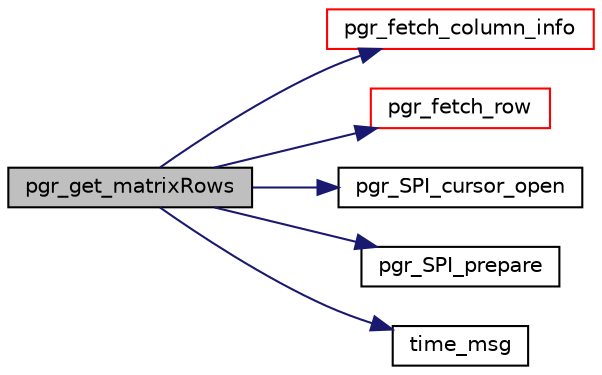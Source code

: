 digraph "pgr_get_matrixRows"
{
  edge [fontname="Helvetica",fontsize="10",labelfontname="Helvetica",labelfontsize="10"];
  node [fontname="Helvetica",fontsize="10",shape=record];
  rankdir="LR";
  Node7 [label="pgr_get_matrixRows",height=0.2,width=0.4,color="black", fillcolor="grey75", style="filled", fontcolor="black"];
  Node7 -> Node8 [color="midnightblue",fontsize="10",style="solid",fontname="Helvetica"];
  Node8 [label="pgr_fetch_column_info",height=0.2,width=0.4,color="red", fillcolor="white", style="filled",URL="$get__check__data_8c.html#ae6967f852e7bc95d5d5131b06131de46",tooltip="Function tells expected type of each column and then check the correspondence type of each column..."];
  Node7 -> Node16 [color="midnightblue",fontsize="10",style="solid",fontname="Helvetica"];
  Node16 [label="pgr_fetch_row",height=0.2,width=0.4,color="red", fillcolor="white", style="filled",URL="$matrixRows__input_8c.html#a7e9d86039e8d0215212dd78cd6a6c203"];
  Node7 -> Node19 [color="midnightblue",fontsize="10",style="solid",fontname="Helvetica"];
  Node19 [label="pgr_SPI_cursor_open",height=0.2,width=0.4,color="black", fillcolor="white", style="filled",URL="$postgres__connection_8c.html#a85cec439f5e567ec736a2a77a0533d9d"];
  Node7 -> Node20 [color="midnightblue",fontsize="10",style="solid",fontname="Helvetica"];
  Node20 [label="pgr_SPI_prepare",height=0.2,width=0.4,color="black", fillcolor="white", style="filled",URL="$postgres__connection_8c.html#aeb63bcfc2ca89c02b30317112bae5f12"];
  Node7 -> Node21 [color="midnightblue",fontsize="10",style="solid",fontname="Helvetica"];
  Node21 [label="time_msg",height=0.2,width=0.4,color="black", fillcolor="white", style="filled",URL="$time__msg_8c.html#a989d9723eb6d9be4cbf1214136286dbe"];
}
